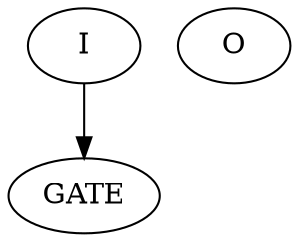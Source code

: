 
digraph test {

I [LABEL = "INPUT"];

GATE [LABEL = "NOT" ];

O [LABEL = "OUTPUT"];

I -> GATE;

}
